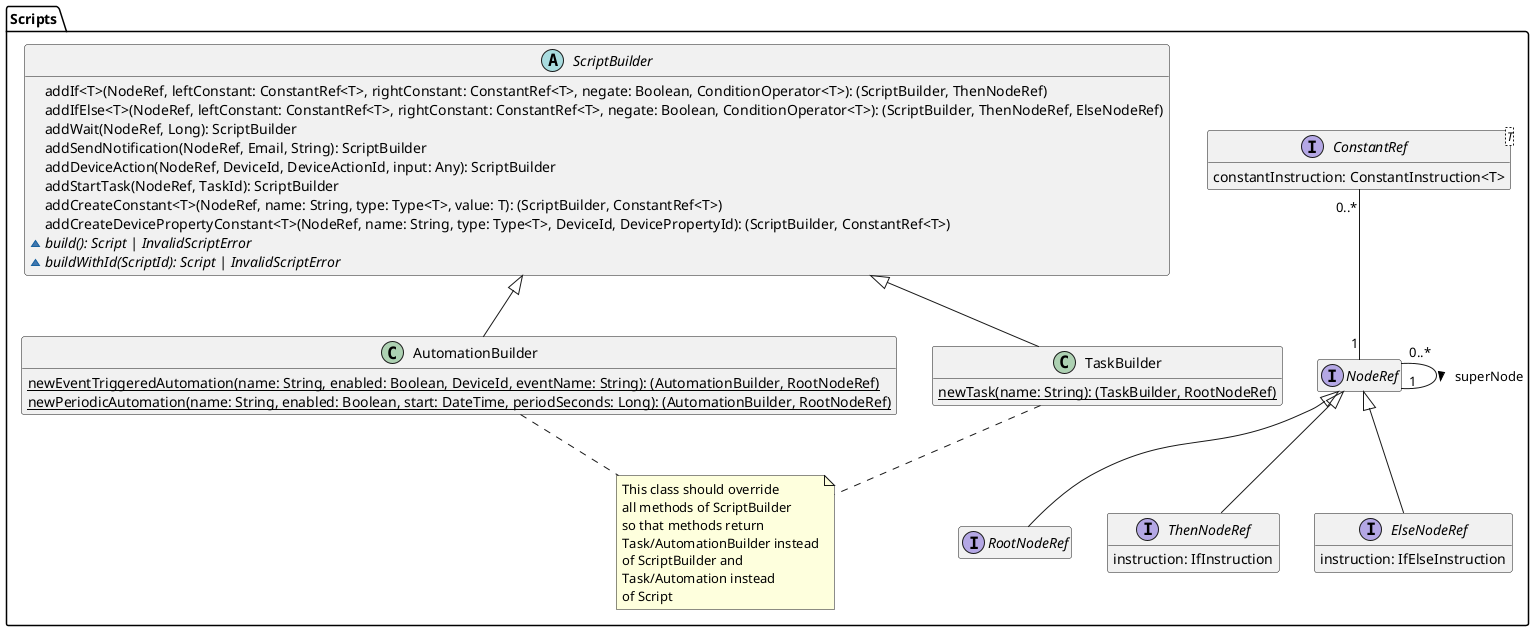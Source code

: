 @startuml scripts-builders-domain-model

hide empty members

package "Scripts" {
    interface NodeRef

    interface RootNodeRef extends NodeRef
    interface ThenNodeRef extends NodeRef {
        instruction: IfInstruction
    }
    interface ElseNodeRef extends NodeRef {
        instruction: IfElseInstruction
    }
    interface ConstantRef<T> {
        constantInstruction: ConstantInstruction<T>
    }

    abstract class ScriptBuilder {
        addIf<T>(NodeRef, leftConstant: ConstantRef<T>, rightConstant: ConstantRef<T>, negate: Boolean, ConditionOperator<T>): (ScriptBuilder, ThenNodeRef)
        addIfElse<T>(NodeRef, leftConstant: ConstantRef<T>, rightConstant: ConstantRef<T>, negate: Boolean, ConditionOperator<T>): (ScriptBuilder, ThenNodeRef, ElseNodeRef)
        addWait(NodeRef, Long): ScriptBuilder
        addSendNotification(NodeRef, Email, String): ScriptBuilder
        addDeviceAction(NodeRef, DeviceId, DeviceActionId, input: Any): ScriptBuilder
        addStartTask(NodeRef, TaskId): ScriptBuilder
        addCreateConstant<T>(NodeRef, name: String, type: Type<T>, value: T): (ScriptBuilder, ConstantRef<T>)
        addCreateDevicePropertyConstant<T>(NodeRef, name: String, type: Type<T>, DeviceId, DevicePropertyId): (ScriptBuilder, ConstantRef<T>)
        {abstract} ~ build(): Script | InvalidScriptError
        {abstract} ~ buildWithId(ScriptId): Script | InvalidScriptError
    }

    ' It may be useful to use composition instead of inheritance for Task and Automations with regards to Script
    class TaskBuilder extends ScriptBuilder {
        {static} newTask(name: String): (TaskBuilder, RootNodeRef)
    }
    class AutomationBuilder extends ScriptBuilder {
        {static} newEventTriggeredAutomation(name: String, enabled: Boolean, DeviceId, eventName: String): (AutomationBuilder, RootNodeRef)
        {static} newPeriodicAutomation(name: String, enabled: Boolean, start: DateTime, periodSeconds: Long): (AutomationBuilder, RootNodeRef)
    }
    note as ScriptBuilderNote
        This class should override
        all methods of ScriptBuilder
        so that methods return 
        Task/AutomationBuilder instead
        of ScriptBuilder and 
        Task/Automation instead
        of Script
    end note

    ScriptBuilderNote .u. TaskBuilder
    ScriptBuilderNote .u. AutomationBuilder
    ConstantRef "0..*" -- "1" NodeRef
    NodeRef "0..*" -- "1" NodeRef: superNode >
}

@enduml
